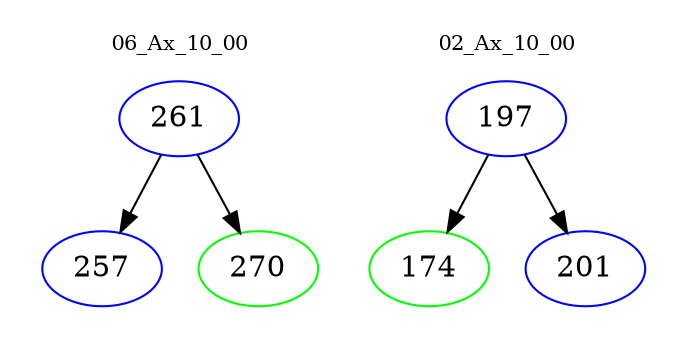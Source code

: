 digraph{
subgraph cluster_0 {
color = white
label = "06_Ax_10_00";
fontsize=10;
T0_261 [label="261", color="blue"]
T0_261 -> T0_257 [color="black"]
T0_257 [label="257", color="blue"]
T0_261 -> T0_270 [color="black"]
T0_270 [label="270", color="green"]
}
subgraph cluster_1 {
color = white
label = "02_Ax_10_00";
fontsize=10;
T1_197 [label="197", color="blue"]
T1_197 -> T1_174 [color="black"]
T1_174 [label="174", color="green"]
T1_197 -> T1_201 [color="black"]
T1_201 [label="201", color="blue"]
}
}
